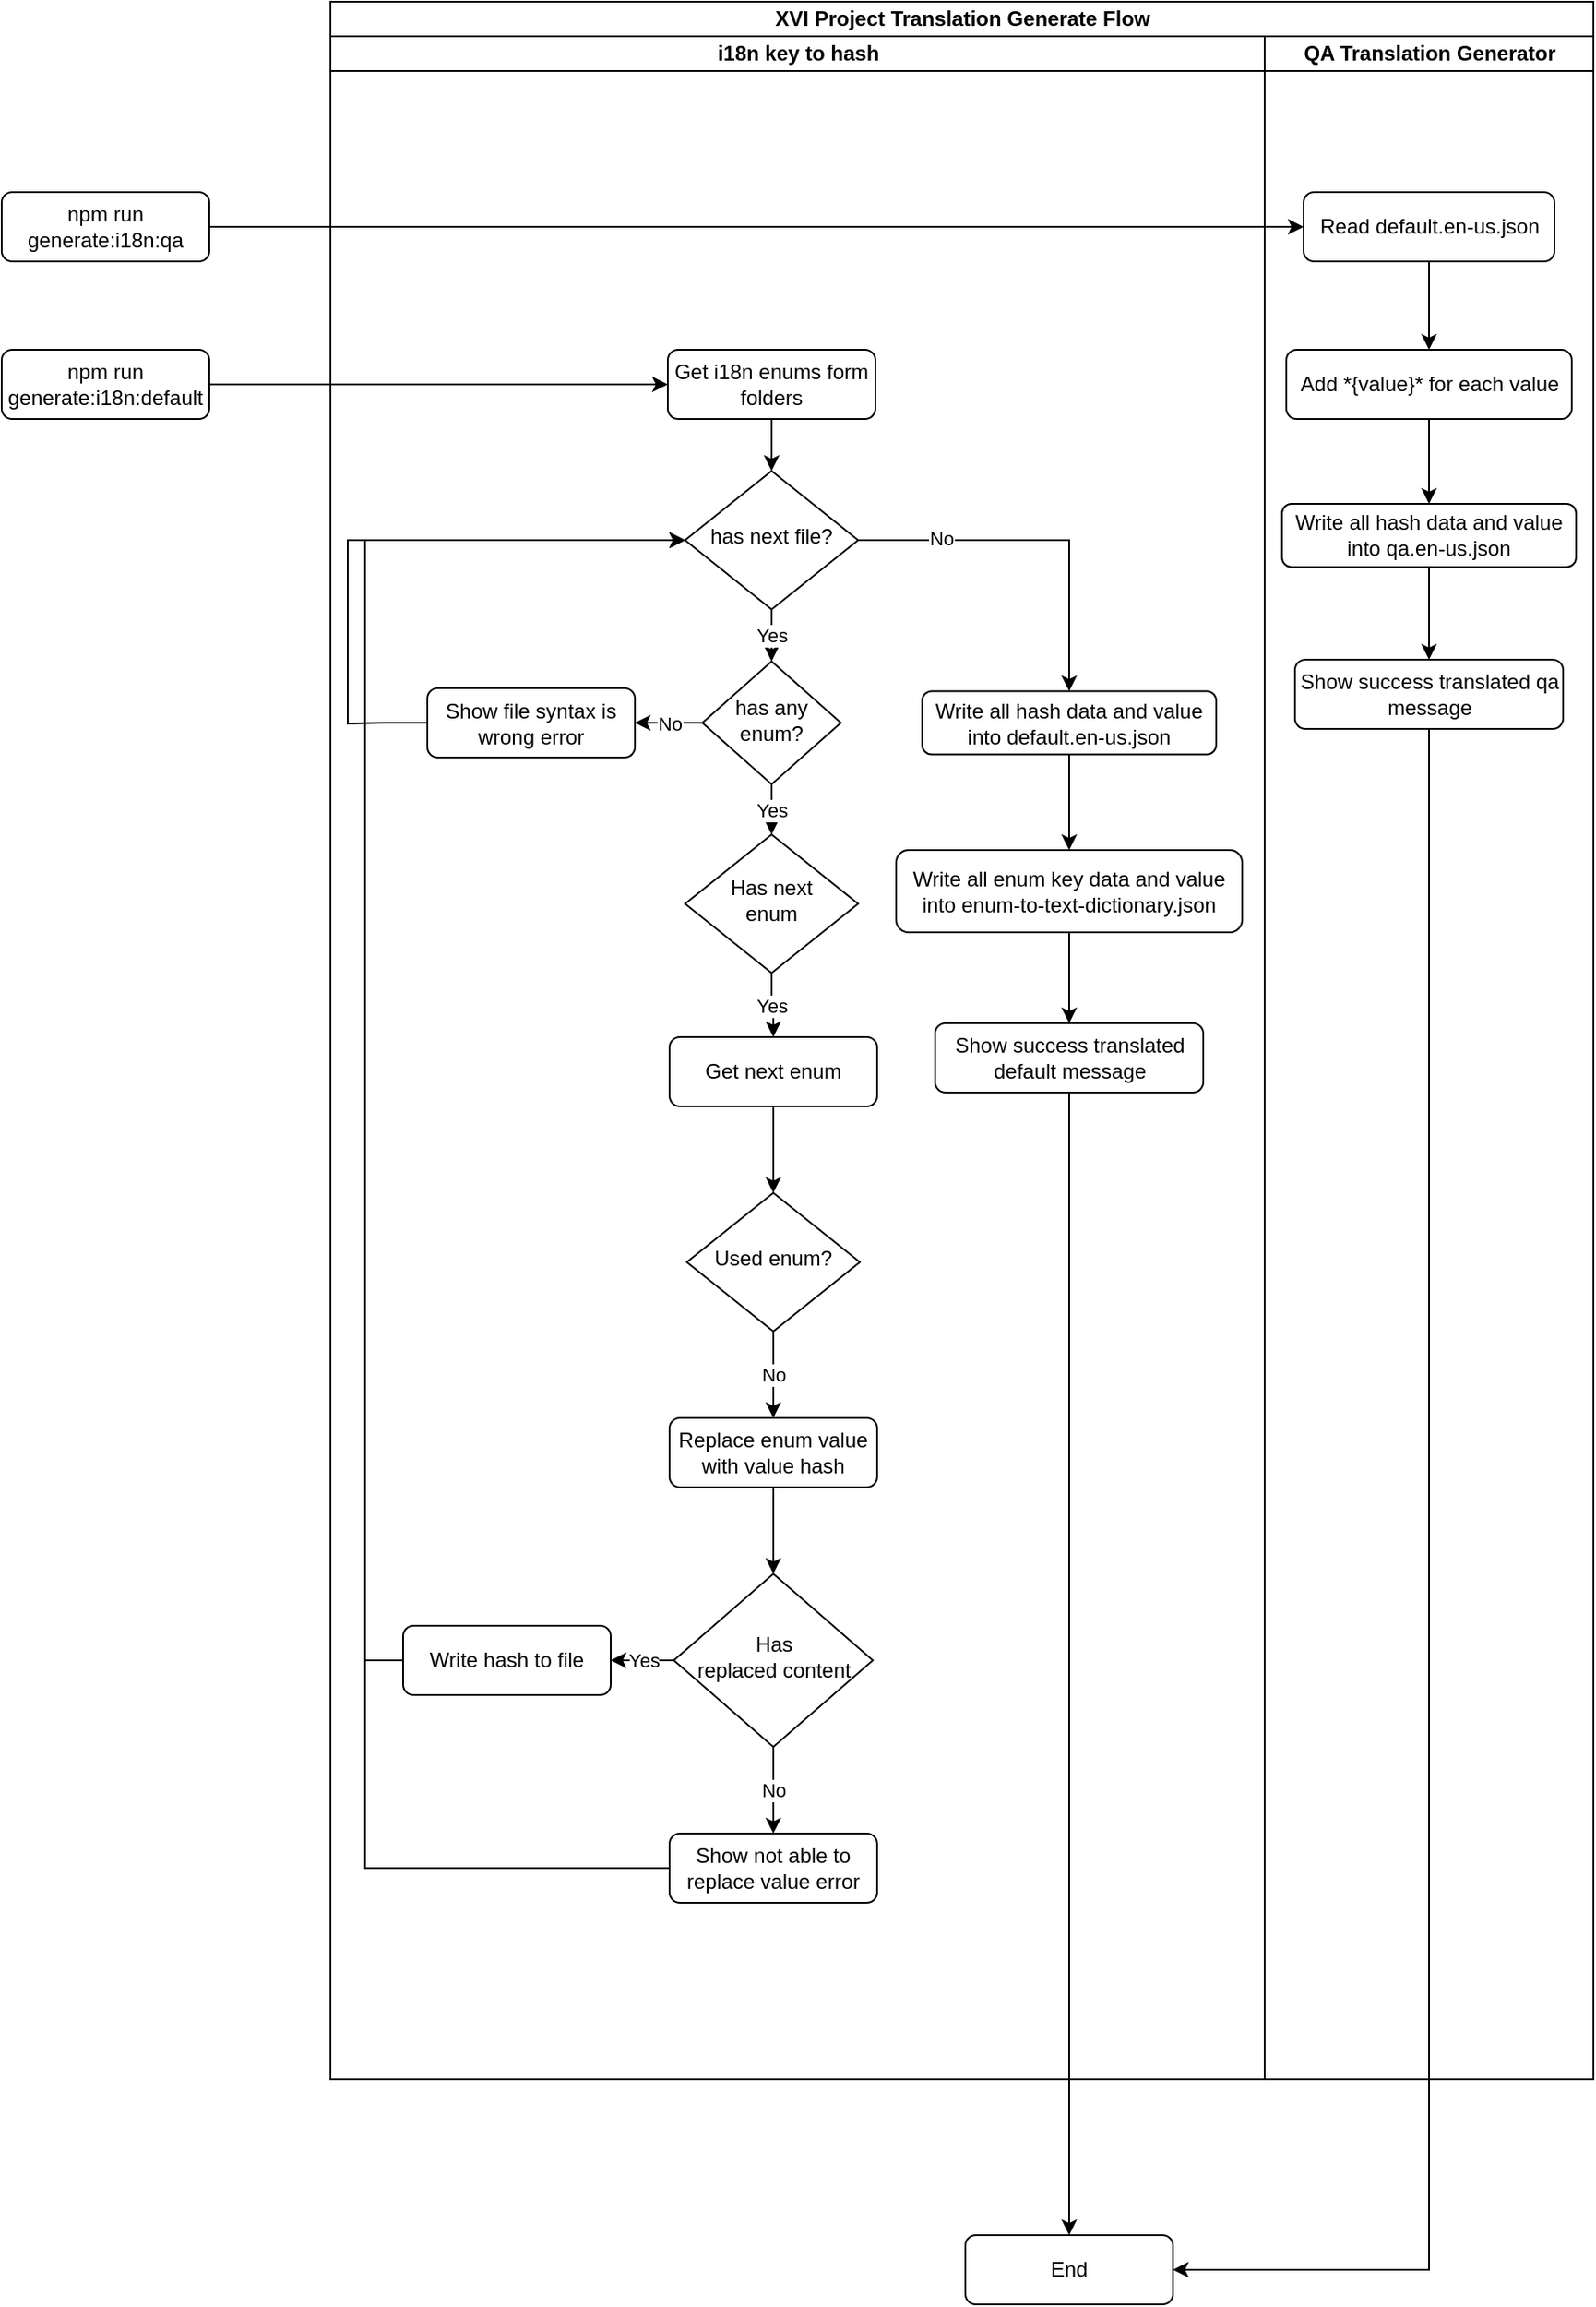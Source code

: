 <mxfile version="28.0.4">
  <diagram id="C5RBs43oDa-KdzZeNtuy" name="Page-1">
    <mxGraphModel dx="2468" dy="1410" grid="1" gridSize="10" guides="1" tooltips="1" connect="1" arrows="1" fold="1" page="1" pageScale="1" pageWidth="827" pageHeight="1169" math="0" shadow="0">
      <root>
        <mxCell id="WIyWlLk6GJQsqaUBKTNV-0" />
        <mxCell id="WIyWlLk6GJQsqaUBKTNV-1" parent="WIyWlLk6GJQsqaUBKTNV-0" />
        <mxCell id="4ZIx8jXjQs4yDSa4IabG-0" value="XVI Project Translation Generate Flow" style="swimlane;childLayout=stackLayout;resizeParent=1;resizeParentMax=0;startSize=20;html=1;" vertex="1" parent="WIyWlLk6GJQsqaUBKTNV-1">
          <mxGeometry x="310.0" y="80" width="730" height="1200" as="geometry" />
        </mxCell>
        <mxCell id="4ZIx8jXjQs4yDSa4IabG-1" value="i18n key to hash" style="swimlane;startSize=20;html=1;" vertex="1" parent="4ZIx8jXjQs4yDSa4IabG-0">
          <mxGeometry y="20" width="540" height="1180" as="geometry" />
        </mxCell>
        <mxCell id="4ZIx8jXjQs4yDSa4IabG-25" style="edgeStyle=orthogonalEdgeStyle;rounded=0;orthogonalLoop=1;jettySize=auto;html=1;entryX=0.5;entryY=0;entryDx=0;entryDy=0;" edge="1" parent="4ZIx8jXjQs4yDSa4IabG-1" source="4ZIx8jXjQs4yDSa4IabG-9" target="4ZIx8jXjQs4yDSa4IabG-24">
          <mxGeometry relative="1" as="geometry" />
        </mxCell>
        <mxCell id="4ZIx8jXjQs4yDSa4IabG-9" value="Get i18n enums form folders" style="rounded=1;whiteSpace=wrap;html=1;fontSize=12;glass=0;strokeWidth=1;shadow=0;" vertex="1" parent="4ZIx8jXjQs4yDSa4IabG-1">
          <mxGeometry x="195.0" y="181" width="120" height="40" as="geometry" />
        </mxCell>
        <mxCell id="4ZIx8jXjQs4yDSa4IabG-15" value="Yes" style="edgeStyle=orthogonalEdgeStyle;rounded=0;orthogonalLoop=1;jettySize=auto;html=1;" edge="1" parent="4ZIx8jXjQs4yDSa4IabG-1" source="4ZIx8jXjQs4yDSa4IabG-13" target="4ZIx8jXjQs4yDSa4IabG-14">
          <mxGeometry relative="1" as="geometry" />
        </mxCell>
        <mxCell id="4ZIx8jXjQs4yDSa4IabG-13" value="Has next&lt;div&gt;enum&lt;/div&gt;" style="rhombus;whiteSpace=wrap;html=1;shadow=0;fontFamily=Helvetica;fontSize=12;align=center;strokeWidth=1;spacing=6;spacingTop=-4;" vertex="1" parent="4ZIx8jXjQs4yDSa4IabG-1">
          <mxGeometry x="205.0" y="461" width="100" height="80" as="geometry" />
        </mxCell>
        <mxCell id="4ZIx8jXjQs4yDSa4IabG-17" style="edgeStyle=orthogonalEdgeStyle;rounded=0;orthogonalLoop=1;jettySize=auto;html=1;exitX=0.5;exitY=1;exitDx=0;exitDy=0;entryX=0.5;entryY=0;entryDx=0;entryDy=0;" edge="1" parent="4ZIx8jXjQs4yDSa4IabG-1" source="4ZIx8jXjQs4yDSa4IabG-14" target="4ZIx8jXjQs4yDSa4IabG-16">
          <mxGeometry relative="1" as="geometry" />
        </mxCell>
        <mxCell id="4ZIx8jXjQs4yDSa4IabG-14" value="Get next enum" style="rounded=1;whiteSpace=wrap;html=1;fontSize=12;glass=0;strokeWidth=1;shadow=0;" vertex="1" parent="4ZIx8jXjQs4yDSa4IabG-1">
          <mxGeometry x="196.0" y="578" width="120" height="40" as="geometry" />
        </mxCell>
        <mxCell id="4ZIx8jXjQs4yDSa4IabG-19" value="No" style="edgeStyle=orthogonalEdgeStyle;rounded=0;orthogonalLoop=1;jettySize=auto;html=1;entryX=0.5;entryY=0;entryDx=0;entryDy=0;" edge="1" parent="4ZIx8jXjQs4yDSa4IabG-1" source="4ZIx8jXjQs4yDSa4IabG-16" target="4ZIx8jXjQs4yDSa4IabG-18">
          <mxGeometry relative="1" as="geometry" />
        </mxCell>
        <mxCell id="4ZIx8jXjQs4yDSa4IabG-16" value="Used enum?" style="rhombus;whiteSpace=wrap;html=1;shadow=0;fontFamily=Helvetica;fontSize=12;align=center;strokeWidth=1;spacing=6;spacingTop=-4;" vertex="1" parent="4ZIx8jXjQs4yDSa4IabG-1">
          <mxGeometry x="206.0" y="668" width="100" height="80" as="geometry" />
        </mxCell>
        <mxCell id="4ZIx8jXjQs4yDSa4IabG-21" style="edgeStyle=orthogonalEdgeStyle;rounded=0;orthogonalLoop=1;jettySize=auto;html=1;" edge="1" parent="4ZIx8jXjQs4yDSa4IabG-1" source="4ZIx8jXjQs4yDSa4IabG-18" target="4ZIx8jXjQs4yDSa4IabG-20">
          <mxGeometry relative="1" as="geometry" />
        </mxCell>
        <mxCell id="4ZIx8jXjQs4yDSa4IabG-18" value="Replace enum value&lt;div&gt;with value hash&lt;/div&gt;" style="rounded=1;whiteSpace=wrap;html=1;fontSize=12;glass=0;strokeWidth=1;shadow=0;" vertex="1" parent="4ZIx8jXjQs4yDSa4IabG-1">
          <mxGeometry x="196.0" y="798" width="120" height="40" as="geometry" />
        </mxCell>
        <mxCell id="4ZIx8jXjQs4yDSa4IabG-23" value="No" style="edgeStyle=orthogonalEdgeStyle;rounded=0;orthogonalLoop=1;jettySize=auto;html=1;entryX=0.5;entryY=0;entryDx=0;entryDy=0;" edge="1" parent="4ZIx8jXjQs4yDSa4IabG-1" source="4ZIx8jXjQs4yDSa4IabG-20" target="4ZIx8jXjQs4yDSa4IabG-22">
          <mxGeometry relative="1" as="geometry" />
        </mxCell>
        <mxCell id="4ZIx8jXjQs4yDSa4IabG-31" value="Yes" style="edgeStyle=orthogonalEdgeStyle;rounded=0;orthogonalLoop=1;jettySize=auto;html=1;entryX=1;entryY=0.5;entryDx=0;entryDy=0;" edge="1" parent="4ZIx8jXjQs4yDSa4IabG-1" source="4ZIx8jXjQs4yDSa4IabG-20" target="4ZIx8jXjQs4yDSa4IabG-29">
          <mxGeometry relative="1" as="geometry" />
        </mxCell>
        <mxCell id="4ZIx8jXjQs4yDSa4IabG-20" value="Has&lt;div&gt;replaced content&lt;/div&gt;" style="rhombus;whiteSpace=wrap;html=1;shadow=0;fontFamily=Helvetica;fontSize=12;align=center;strokeWidth=1;spacing=6;spacingTop=-4;" vertex="1" parent="4ZIx8jXjQs4yDSa4IabG-1">
          <mxGeometry x="198.5" y="888" width="115" height="100" as="geometry" />
        </mxCell>
        <mxCell id="4ZIx8jXjQs4yDSa4IabG-32" style="edgeStyle=orthogonalEdgeStyle;rounded=0;orthogonalLoop=1;jettySize=auto;html=1;exitX=0;exitY=0.5;exitDx=0;exitDy=0;entryX=0;entryY=0.5;entryDx=0;entryDy=0;" edge="1" parent="4ZIx8jXjQs4yDSa4IabG-1" source="4ZIx8jXjQs4yDSa4IabG-22" target="4ZIx8jXjQs4yDSa4IabG-24">
          <mxGeometry relative="1" as="geometry">
            <mxPoint x="180.0" y="311" as="targetPoint" />
            <Array as="points">
              <mxPoint x="20" y="1058" />
              <mxPoint x="20" y="291" />
            </Array>
          </mxGeometry>
        </mxCell>
        <mxCell id="4ZIx8jXjQs4yDSa4IabG-22" value="Show not able to replace value error" style="rounded=1;whiteSpace=wrap;html=1;fontSize=12;glass=0;strokeWidth=1;shadow=0;" vertex="1" parent="4ZIx8jXjQs4yDSa4IabG-1">
          <mxGeometry x="196.0" y="1038" width="120" height="40" as="geometry" />
        </mxCell>
        <mxCell id="4ZIx8jXjQs4yDSa4IabG-28" value="No" style="edgeStyle=orthogonalEdgeStyle;rounded=0;orthogonalLoop=1;jettySize=auto;html=1;exitX=0;exitY=0.5;exitDx=0;exitDy=0;entryX=1;entryY=0.5;entryDx=0;entryDy=0;" edge="1" parent="4ZIx8jXjQs4yDSa4IabG-1" source="4ZIx8jXjQs4yDSa4IabG-34" target="4ZIx8jXjQs4yDSa4IabG-27">
          <mxGeometry relative="1" as="geometry" />
        </mxCell>
        <mxCell id="4ZIx8jXjQs4yDSa4IabG-35" value="Yes" style="edgeStyle=orthogonalEdgeStyle;rounded=0;orthogonalLoop=1;jettySize=auto;html=1;exitX=0.5;exitY=1;exitDx=0;exitDy=0;" edge="1" parent="4ZIx8jXjQs4yDSa4IabG-1" source="4ZIx8jXjQs4yDSa4IabG-24" target="4ZIx8jXjQs4yDSa4IabG-34">
          <mxGeometry relative="1" as="geometry" />
        </mxCell>
        <mxCell id="4ZIx8jXjQs4yDSa4IabG-64" style="edgeStyle=orthogonalEdgeStyle;rounded=0;orthogonalLoop=1;jettySize=auto;html=1;" edge="1" parent="4ZIx8jXjQs4yDSa4IabG-1" source="4ZIx8jXjQs4yDSa4IabG-24" target="4ZIx8jXjQs4yDSa4IabG-63">
          <mxGeometry relative="1" as="geometry" />
        </mxCell>
        <mxCell id="4ZIx8jXjQs4yDSa4IabG-65" value="No" style="edgeLabel;html=1;align=center;verticalAlign=middle;resizable=0;points=[];" vertex="1" connectable="0" parent="4ZIx8jXjQs4yDSa4IabG-64">
          <mxGeometry x="-0.54" y="1" relative="1" as="geometry">
            <mxPoint as="offset" />
          </mxGeometry>
        </mxCell>
        <mxCell id="4ZIx8jXjQs4yDSa4IabG-24" value="has next file?" style="rhombus;whiteSpace=wrap;html=1;shadow=0;fontFamily=Helvetica;fontSize=12;align=center;strokeWidth=1;spacing=6;spacingTop=-4;" vertex="1" parent="4ZIx8jXjQs4yDSa4IabG-1">
          <mxGeometry x="205.0" y="251" width="100" height="80" as="geometry" />
        </mxCell>
        <mxCell id="4ZIx8jXjQs4yDSa4IabG-62" style="edgeStyle=orthogonalEdgeStyle;rounded=0;orthogonalLoop=1;jettySize=auto;html=1;entryX=0;entryY=0.5;entryDx=0;entryDy=0;exitX=0;exitY=0.5;exitDx=0;exitDy=0;" edge="1" parent="4ZIx8jXjQs4yDSa4IabG-1" source="4ZIx8jXjQs4yDSa4IabG-27" target="4ZIx8jXjQs4yDSa4IabG-24">
          <mxGeometry relative="1" as="geometry">
            <Array as="points">
              <mxPoint x="30" y="397" />
              <mxPoint x="10" y="397" />
              <mxPoint x="10" y="291" />
            </Array>
          </mxGeometry>
        </mxCell>
        <mxCell id="4ZIx8jXjQs4yDSa4IabG-27" value="Show file syntax is wrong error" style="rounded=1;whiteSpace=wrap;html=1;fontSize=12;glass=0;strokeWidth=1;shadow=0;" vertex="1" parent="4ZIx8jXjQs4yDSa4IabG-1">
          <mxGeometry x="56.0" y="376.5" width="120" height="40" as="geometry" />
        </mxCell>
        <mxCell id="4ZIx8jXjQs4yDSa4IabG-33" style="edgeStyle=orthogonalEdgeStyle;rounded=0;orthogonalLoop=1;jettySize=auto;html=1;exitX=0;exitY=0.5;exitDx=0;exitDy=0;entryX=0;entryY=0.5;entryDx=0;entryDy=0;" edge="1" parent="4ZIx8jXjQs4yDSa4IabG-1" source="4ZIx8jXjQs4yDSa4IabG-29" target="4ZIx8jXjQs4yDSa4IabG-24">
          <mxGeometry relative="1" as="geometry">
            <mxPoint x="150.0" y="310" as="targetPoint" />
            <Array as="points">
              <mxPoint x="20" y="938" />
              <mxPoint x="20" y="291" />
            </Array>
          </mxGeometry>
        </mxCell>
        <mxCell id="4ZIx8jXjQs4yDSa4IabG-29" value="Write hash to file" style="rounded=1;whiteSpace=wrap;html=1;fontSize=12;glass=0;strokeWidth=1;shadow=0;" vertex="1" parent="4ZIx8jXjQs4yDSa4IabG-1">
          <mxGeometry x="42.0" y="918" width="120" height="40" as="geometry" />
        </mxCell>
        <mxCell id="4ZIx8jXjQs4yDSa4IabG-36" value="Yes" style="edgeStyle=orthogonalEdgeStyle;rounded=0;orthogonalLoop=1;jettySize=auto;html=1;exitX=0.5;exitY=1;exitDx=0;exitDy=0;entryX=0.5;entryY=0;entryDx=0;entryDy=0;" edge="1" parent="4ZIx8jXjQs4yDSa4IabG-1" source="4ZIx8jXjQs4yDSa4IabG-34" target="4ZIx8jXjQs4yDSa4IabG-13">
          <mxGeometry relative="1" as="geometry" />
        </mxCell>
        <mxCell id="4ZIx8jXjQs4yDSa4IabG-34" value="has any enum?" style="rhombus;whiteSpace=wrap;html=1;shadow=0;fontFamily=Helvetica;fontSize=12;align=center;strokeWidth=1;spacing=6;spacingTop=-4;" vertex="1" parent="4ZIx8jXjQs4yDSa4IabG-1">
          <mxGeometry x="215" y="361" width="80" height="71" as="geometry" />
        </mxCell>
        <mxCell id="4ZIx8jXjQs4yDSa4IabG-67" style="edgeStyle=orthogonalEdgeStyle;rounded=0;orthogonalLoop=1;jettySize=auto;html=1;" edge="1" parent="4ZIx8jXjQs4yDSa4IabG-1" source="4ZIx8jXjQs4yDSa4IabG-63" target="4ZIx8jXjQs4yDSa4IabG-66">
          <mxGeometry relative="1" as="geometry" />
        </mxCell>
        <mxCell id="4ZIx8jXjQs4yDSa4IabG-63" value="Write all hash data and value into default.en-us.json" style="rounded=1;whiteSpace=wrap;html=1;fontSize=12;glass=0;strokeWidth=1;shadow=0;" vertex="1" parent="4ZIx8jXjQs4yDSa4IabG-1">
          <mxGeometry x="342" y="378.25" width="170" height="36.5" as="geometry" />
        </mxCell>
        <mxCell id="4ZIx8jXjQs4yDSa4IabG-69" style="edgeStyle=orthogonalEdgeStyle;rounded=0;orthogonalLoop=1;jettySize=auto;html=1;entryX=0.5;entryY=0;entryDx=0;entryDy=0;" edge="1" parent="4ZIx8jXjQs4yDSa4IabG-1" source="4ZIx8jXjQs4yDSa4IabG-66" target="4ZIx8jXjQs4yDSa4IabG-68">
          <mxGeometry relative="1" as="geometry" />
        </mxCell>
        <mxCell id="4ZIx8jXjQs4yDSa4IabG-66" value="Write all enum key data and value into enum-to-text-dictionary.json" style="rounded=1;whiteSpace=wrap;html=1;fontSize=12;glass=0;strokeWidth=1;shadow=0;" vertex="1" parent="4ZIx8jXjQs4yDSa4IabG-1">
          <mxGeometry x="327" y="470" width="200" height="47.5" as="geometry" />
        </mxCell>
        <mxCell id="4ZIx8jXjQs4yDSa4IabG-68" value="Show success translated default message" style="rounded=1;whiteSpace=wrap;html=1;fontSize=12;glass=0;strokeWidth=1;shadow=0;" vertex="1" parent="4ZIx8jXjQs4yDSa4IabG-1">
          <mxGeometry x="349.5" y="570" width="155" height="40" as="geometry" />
        </mxCell>
        <mxCell id="4ZIx8jXjQs4yDSa4IabG-2" value="QA Translation Generator" style="swimlane;startSize=20;html=1;" vertex="1" parent="4ZIx8jXjQs4yDSa4IabG-0">
          <mxGeometry x="540" y="20" width="190" height="1180" as="geometry" />
        </mxCell>
        <mxCell id="4ZIx8jXjQs4yDSa4IabG-75" style="edgeStyle=orthogonalEdgeStyle;rounded=0;orthogonalLoop=1;jettySize=auto;html=1;exitX=0.5;exitY=1;exitDx=0;exitDy=0;" edge="1" parent="4ZIx8jXjQs4yDSa4IabG-2" source="4ZIx8jXjQs4yDSa4IabG-72" target="4ZIx8jXjQs4yDSa4IabG-74">
          <mxGeometry relative="1" as="geometry" />
        </mxCell>
        <mxCell id="4ZIx8jXjQs4yDSa4IabG-72" value="Read default.en-us.json" style="rounded=1;whiteSpace=wrap;html=1;fontSize=12;glass=0;strokeWidth=1;shadow=0;" vertex="1" parent="4ZIx8jXjQs4yDSa4IabG-2">
          <mxGeometry x="22.5" y="90" width="145" height="40" as="geometry" />
        </mxCell>
        <mxCell id="4ZIx8jXjQs4yDSa4IabG-77" style="edgeStyle=orthogonalEdgeStyle;rounded=0;orthogonalLoop=1;jettySize=auto;html=1;entryX=0.5;entryY=0;entryDx=0;entryDy=0;" edge="1" parent="4ZIx8jXjQs4yDSa4IabG-2" source="4ZIx8jXjQs4yDSa4IabG-74" target="4ZIx8jXjQs4yDSa4IabG-76">
          <mxGeometry relative="1" as="geometry" />
        </mxCell>
        <mxCell id="4ZIx8jXjQs4yDSa4IabG-74" value="Add *{value}* for each value" style="rounded=1;whiteSpace=wrap;html=1;fontSize=12;glass=0;strokeWidth=1;shadow=0;" vertex="1" parent="4ZIx8jXjQs4yDSa4IabG-2">
          <mxGeometry x="12.5" y="181" width="165" height="40" as="geometry" />
        </mxCell>
        <mxCell id="4ZIx8jXjQs4yDSa4IabG-79" style="edgeStyle=orthogonalEdgeStyle;rounded=0;orthogonalLoop=1;jettySize=auto;html=1;entryX=0.5;entryY=0;entryDx=0;entryDy=0;" edge="1" parent="4ZIx8jXjQs4yDSa4IabG-2" source="4ZIx8jXjQs4yDSa4IabG-76" target="4ZIx8jXjQs4yDSa4IabG-78">
          <mxGeometry relative="1" as="geometry" />
        </mxCell>
        <mxCell id="4ZIx8jXjQs4yDSa4IabG-76" value="Write all hash data and value into qa.en-us.json" style="rounded=1;whiteSpace=wrap;html=1;fontSize=12;glass=0;strokeWidth=1;shadow=0;" vertex="1" parent="4ZIx8jXjQs4yDSa4IabG-2">
          <mxGeometry x="10.0" y="270" width="170" height="36.5" as="geometry" />
        </mxCell>
        <mxCell id="4ZIx8jXjQs4yDSa4IabG-78" value="Show success translated qa message" style="rounded=1;whiteSpace=wrap;html=1;fontSize=12;glass=0;strokeWidth=1;shadow=0;" vertex="1" parent="4ZIx8jXjQs4yDSa4IabG-2">
          <mxGeometry x="17.5" y="360" width="155" height="40" as="geometry" />
        </mxCell>
        <mxCell id="4ZIx8jXjQs4yDSa4IabG-7" style="edgeStyle=orthogonalEdgeStyle;rounded=0;orthogonalLoop=1;jettySize=auto;html=1;entryX=0;entryY=0.5;entryDx=0;entryDy=0;" edge="1" parent="WIyWlLk6GJQsqaUBKTNV-1" source="4ZIx8jXjQs4yDSa4IabG-4" target="4ZIx8jXjQs4yDSa4IabG-9">
          <mxGeometry relative="1" as="geometry">
            <mxPoint x="450" y="350" as="targetPoint" />
          </mxGeometry>
        </mxCell>
        <mxCell id="4ZIx8jXjQs4yDSa4IabG-4" value="npm run&lt;div&gt;generate:i18n:default&lt;/div&gt;" style="rounded=1;whiteSpace=wrap;html=1;fontSize=12;glass=0;strokeWidth=1;shadow=0;" vertex="1" parent="WIyWlLk6GJQsqaUBKTNV-1">
          <mxGeometry x="120" y="281" width="120" height="40" as="geometry" />
        </mxCell>
        <mxCell id="4ZIx8jXjQs4yDSa4IabG-73" style="edgeStyle=orthogonalEdgeStyle;rounded=0;orthogonalLoop=1;jettySize=auto;html=1;entryX=0;entryY=0.5;entryDx=0;entryDy=0;" edge="1" parent="WIyWlLk6GJQsqaUBKTNV-1" source="4ZIx8jXjQs4yDSa4IabG-5" target="4ZIx8jXjQs4yDSa4IabG-72">
          <mxGeometry relative="1" as="geometry" />
        </mxCell>
        <mxCell id="4ZIx8jXjQs4yDSa4IabG-5" value="npm run&lt;div&gt;generate:i18n:qa&lt;/div&gt;" style="rounded=1;whiteSpace=wrap;html=1;fontSize=12;glass=0;strokeWidth=1;shadow=0;" vertex="1" parent="WIyWlLk6GJQsqaUBKTNV-1">
          <mxGeometry x="120" y="190" width="120" height="40" as="geometry" />
        </mxCell>
        <mxCell id="4ZIx8jXjQs4yDSa4IabG-70" value="End" style="rounded=1;whiteSpace=wrap;html=1;fontSize=12;glass=0;strokeWidth=1;shadow=0;" vertex="1" parent="WIyWlLk6GJQsqaUBKTNV-1">
          <mxGeometry x="677" y="1370" width="120" height="40" as="geometry" />
        </mxCell>
        <mxCell id="4ZIx8jXjQs4yDSa4IabG-71" style="edgeStyle=orthogonalEdgeStyle;rounded=0;orthogonalLoop=1;jettySize=auto;html=1;entryX=0.5;entryY=0;entryDx=0;entryDy=0;" edge="1" parent="WIyWlLk6GJQsqaUBKTNV-1" source="4ZIx8jXjQs4yDSa4IabG-68" target="4ZIx8jXjQs4yDSa4IabG-70">
          <mxGeometry relative="1" as="geometry" />
        </mxCell>
        <mxCell id="4ZIx8jXjQs4yDSa4IabG-80" style="edgeStyle=orthogonalEdgeStyle;rounded=0;orthogonalLoop=1;jettySize=auto;html=1;entryX=1;entryY=0.5;entryDx=0;entryDy=0;" edge="1" parent="WIyWlLk6GJQsqaUBKTNV-1" source="4ZIx8jXjQs4yDSa4IabG-78" target="4ZIx8jXjQs4yDSa4IabG-70">
          <mxGeometry relative="1" as="geometry">
            <mxPoint x="940" y="1330" as="targetPoint" />
            <Array as="points">
              <mxPoint x="945" y="1390" />
            </Array>
          </mxGeometry>
        </mxCell>
      </root>
    </mxGraphModel>
  </diagram>
</mxfile>
